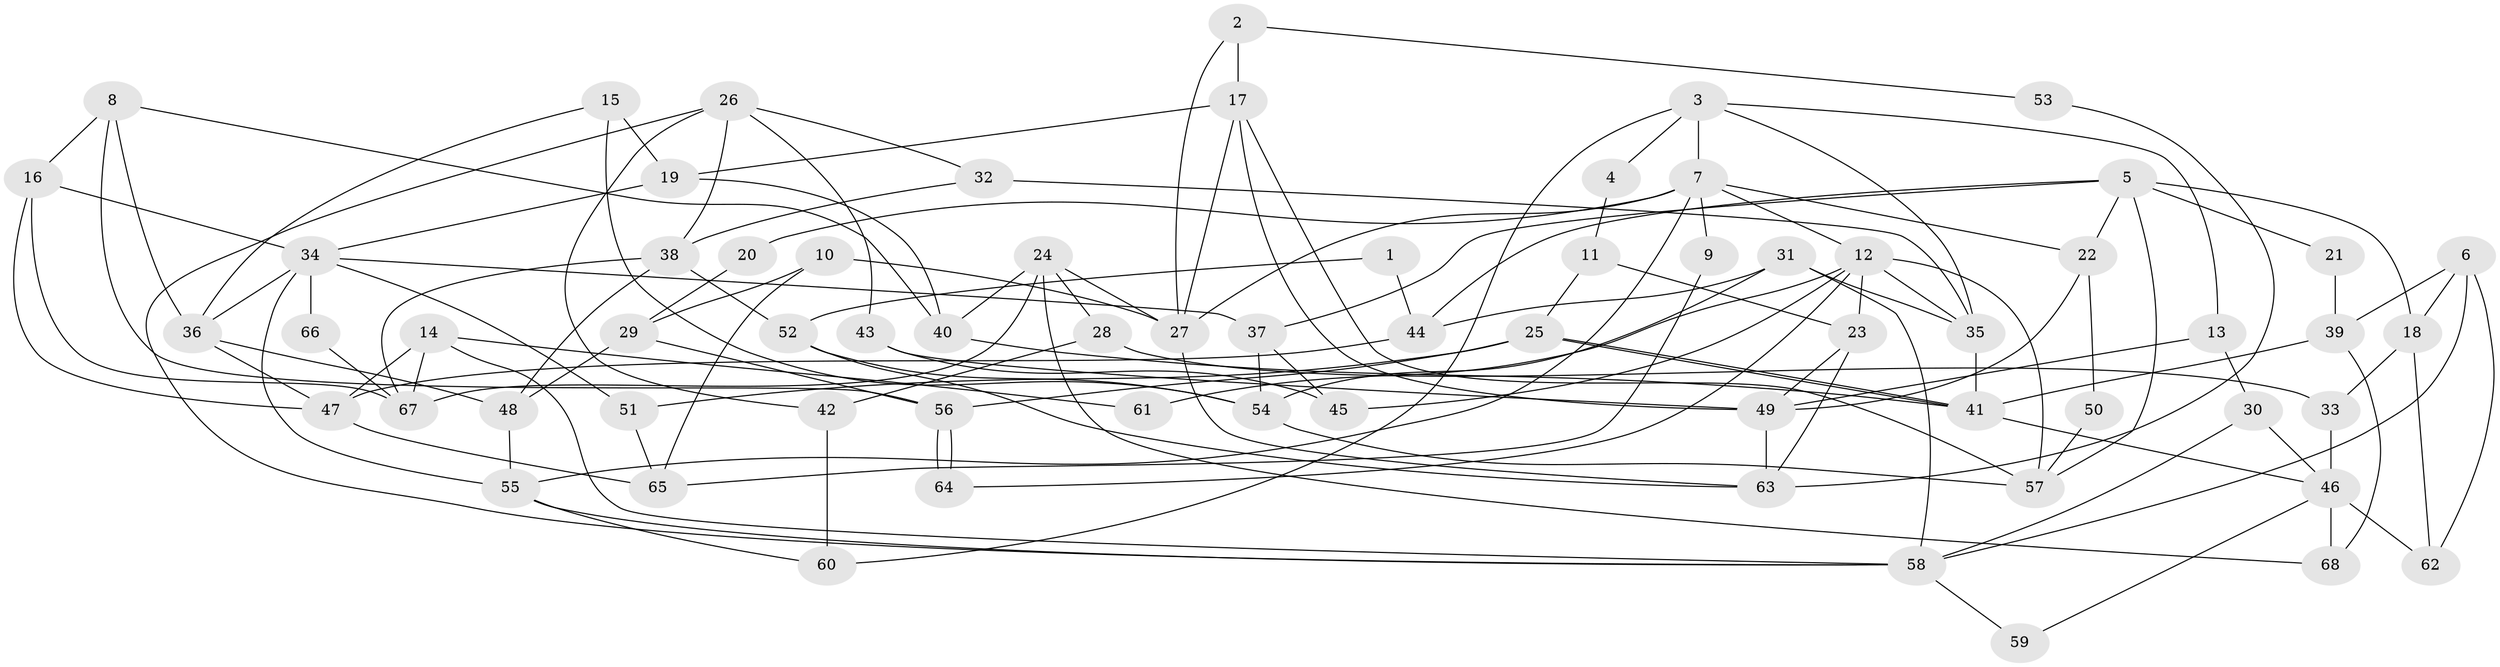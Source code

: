 // Generated by graph-tools (version 1.1) at 2025/14/03/09/25 04:14:59]
// undirected, 68 vertices, 136 edges
graph export_dot {
graph [start="1"]
  node [color=gray90,style=filled];
  1;
  2;
  3;
  4;
  5;
  6;
  7;
  8;
  9;
  10;
  11;
  12;
  13;
  14;
  15;
  16;
  17;
  18;
  19;
  20;
  21;
  22;
  23;
  24;
  25;
  26;
  27;
  28;
  29;
  30;
  31;
  32;
  33;
  34;
  35;
  36;
  37;
  38;
  39;
  40;
  41;
  42;
  43;
  44;
  45;
  46;
  47;
  48;
  49;
  50;
  51;
  52;
  53;
  54;
  55;
  56;
  57;
  58;
  59;
  60;
  61;
  62;
  63;
  64;
  65;
  66;
  67;
  68;
  1 -- 52;
  1 -- 44;
  2 -- 27;
  2 -- 17;
  2 -- 53;
  3 -- 13;
  3 -- 7;
  3 -- 4;
  3 -- 35;
  3 -- 60;
  4 -- 11;
  5 -- 22;
  5 -- 57;
  5 -- 18;
  5 -- 21;
  5 -- 37;
  5 -- 44;
  6 -- 62;
  6 -- 58;
  6 -- 18;
  6 -- 39;
  7 -- 55;
  7 -- 27;
  7 -- 9;
  7 -- 12;
  7 -- 20;
  7 -- 22;
  8 -- 40;
  8 -- 16;
  8 -- 36;
  8 -- 56;
  9 -- 65;
  10 -- 29;
  10 -- 65;
  10 -- 27;
  11 -- 25;
  11 -- 23;
  12 -- 35;
  12 -- 23;
  12 -- 45;
  12 -- 57;
  12 -- 61;
  12 -- 64;
  13 -- 49;
  13 -- 30;
  14 -- 58;
  14 -- 67;
  14 -- 47;
  14 -- 61;
  15 -- 36;
  15 -- 54;
  15 -- 19;
  16 -- 34;
  16 -- 47;
  16 -- 67;
  17 -- 57;
  17 -- 19;
  17 -- 27;
  17 -- 49;
  18 -- 33;
  18 -- 62;
  19 -- 34;
  19 -- 40;
  20 -- 29;
  21 -- 39;
  22 -- 49;
  22 -- 50;
  23 -- 49;
  23 -- 63;
  24 -- 28;
  24 -- 27;
  24 -- 40;
  24 -- 67;
  24 -- 68;
  25 -- 56;
  25 -- 41;
  25 -- 41;
  25 -- 51;
  26 -- 32;
  26 -- 43;
  26 -- 38;
  26 -- 42;
  26 -- 58;
  27 -- 63;
  28 -- 33;
  28 -- 42;
  29 -- 48;
  29 -- 56;
  30 -- 58;
  30 -- 46;
  31 -- 58;
  31 -- 35;
  31 -- 44;
  31 -- 54;
  32 -- 38;
  32 -- 35;
  33 -- 46;
  34 -- 36;
  34 -- 37;
  34 -- 51;
  34 -- 55;
  34 -- 66;
  35 -- 41;
  36 -- 47;
  36 -- 48;
  37 -- 54;
  37 -- 45;
  38 -- 67;
  38 -- 48;
  38 -- 52;
  39 -- 41;
  39 -- 68;
  40 -- 41;
  41 -- 46;
  42 -- 60;
  43 -- 45;
  43 -- 49;
  44 -- 47;
  46 -- 68;
  46 -- 59;
  46 -- 62;
  47 -- 65;
  48 -- 55;
  49 -- 63;
  50 -- 57;
  51 -- 65;
  52 -- 63;
  52 -- 54;
  53 -- 63;
  54 -- 57;
  55 -- 58;
  55 -- 60;
  56 -- 64;
  56 -- 64;
  58 -- 59;
  66 -- 67;
}
